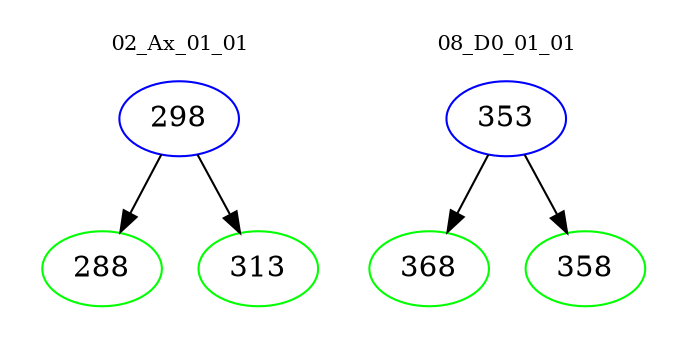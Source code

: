 digraph{
subgraph cluster_0 {
color = white
label = "02_Ax_01_01";
fontsize=10;
T0_298 [label="298", color="blue"]
T0_298 -> T0_288 [color="black"]
T0_288 [label="288", color="green"]
T0_298 -> T0_313 [color="black"]
T0_313 [label="313", color="green"]
}
subgraph cluster_1 {
color = white
label = "08_D0_01_01";
fontsize=10;
T1_353 [label="353", color="blue"]
T1_353 -> T1_368 [color="black"]
T1_368 [label="368", color="green"]
T1_353 -> T1_358 [color="black"]
T1_358 [label="358", color="green"]
}
}

